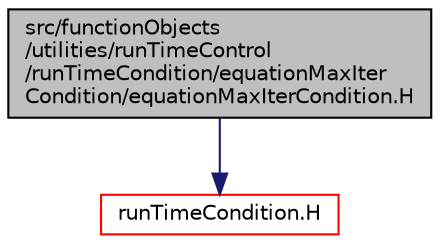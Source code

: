 digraph "src/functionObjects/utilities/runTimeControl/runTimeCondition/equationMaxIterCondition/equationMaxIterCondition.H"
{
  bgcolor="transparent";
  edge [fontname="Helvetica",fontsize="10",labelfontname="Helvetica",labelfontsize="10"];
  node [fontname="Helvetica",fontsize="10",shape=record];
  Node1 [label="src/functionObjects\l/utilities/runTimeControl\l/runTimeCondition/equationMaxIter\lCondition/equationMaxIterCondition.H",height=0.2,width=0.4,color="black", fillcolor="grey75", style="filled" fontcolor="black"];
  Node1 -> Node2 [color="midnightblue",fontsize="10",style="solid",fontname="Helvetica"];
  Node2 [label="runTimeCondition.H",height=0.2,width=0.4,color="red",URL="$runTimeCondition_8H.html"];
}
